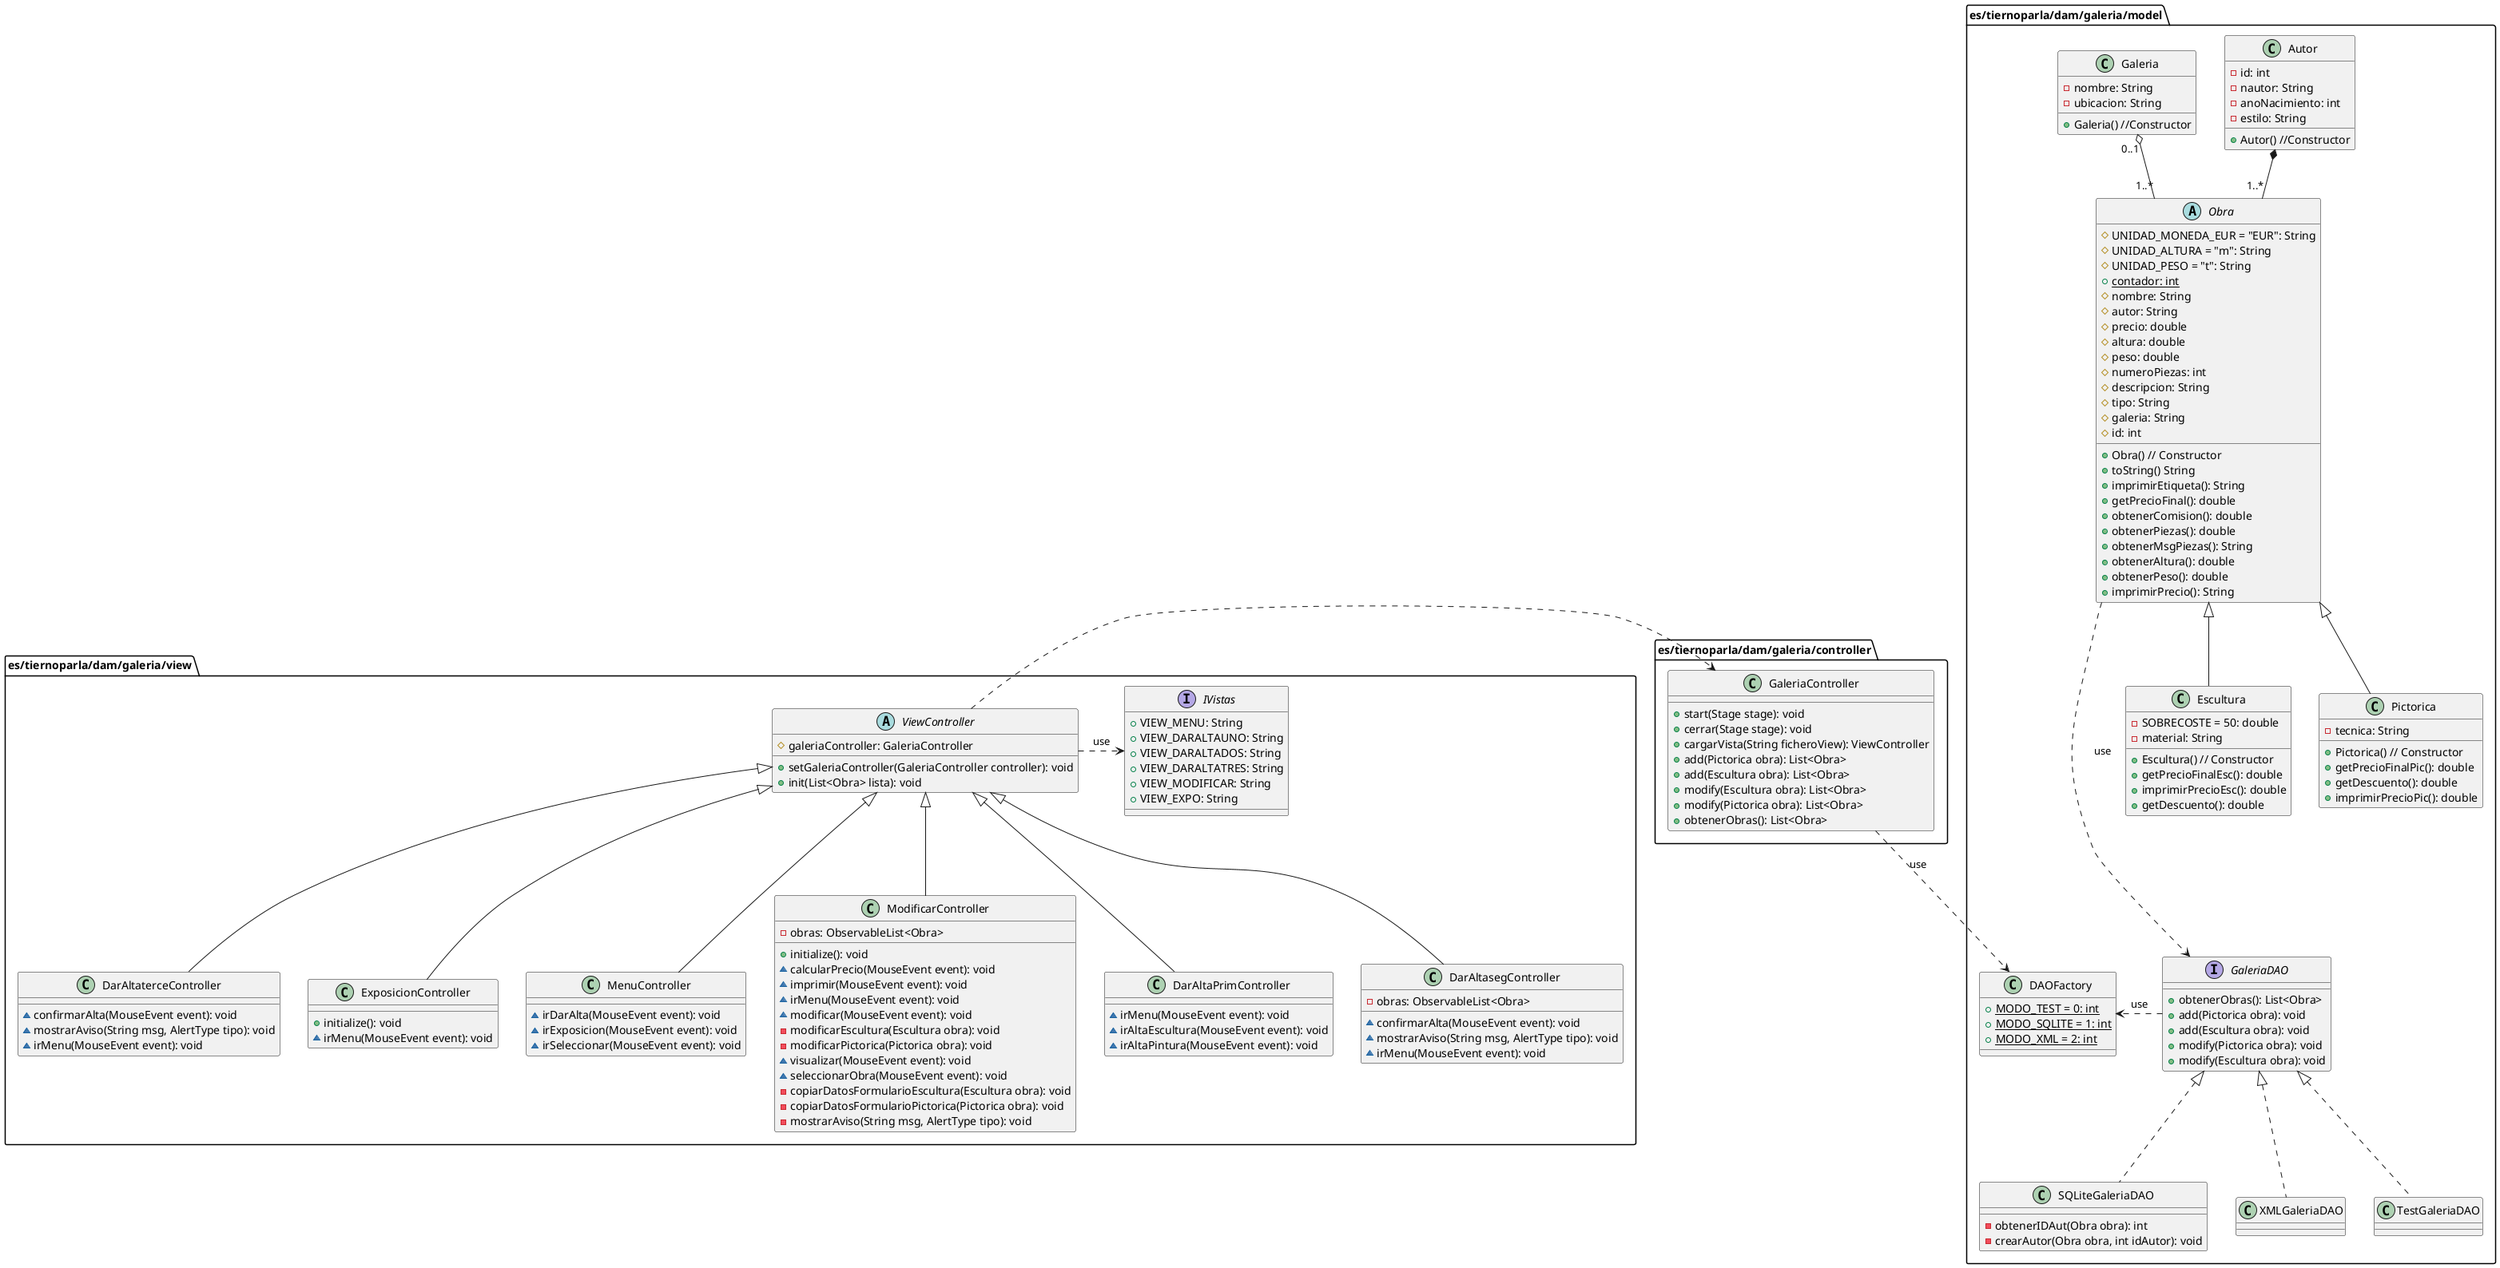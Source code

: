 @startuml Clases 

package es/tiernoparla/dam/galeria/view{
    
    abstract class ViewController {
        #galeriaController: GaleriaController
        +setGaleriaController(GaleriaController controller): void
        +init(List<Obra> lista): void
    }

    class DarAltaPrimController extends ViewController {
        ~irMenu(MouseEvent event): void
        ~irAltaEscultura(MouseEvent event): void
        ~irAltaPintura(MouseEvent event): void
    }

    class DarAltasegController extends ViewController {
        -obras: ObservableList<Obra> 
        ~confirmarAlta(MouseEvent event): void
        ~mostrarAviso(String msg, AlertType tipo): void
        ~irMenu(MouseEvent event): void
    }

    class DarAltaterceController extends ViewController {
        ~confirmarAlta(MouseEvent event): void
        ~mostrarAviso(String msg, AlertType tipo): void
        ~irMenu(MouseEvent event): void
    }

    class ExposicionController extends ViewController {
        +initialize(): void
        ~irMenu(MouseEvent event): void
    }

    class MenuController extends ViewController {
        ~irDarAlta(MouseEvent event): void
        ~irExposicion(MouseEvent event): void
        ~irSeleccionar(MouseEvent event): void
    }

    class ModificarController extends ViewController {
        -obras: ObservableList<Obra> 
        +initialize(): void 
        ~calcularPrecio(MouseEvent event): void
        ~imprimir(MouseEvent event): void
        ~irMenu(MouseEvent event): void
        ~modificar(MouseEvent event): void
        -modificarEscultura(Escultura obra): void
        -modificarPictorica(Pictorica obra): void
        ~visualizar(MouseEvent event): void
        ~seleccionarObra(MouseEvent event): void
        -copiarDatosFormularioEscultura(Escultura obra): void
        -copiarDatosFormularioPictorica(Pictorica obra): void
        -mostrarAviso(String msg, AlertType tipo): void
    }

    interface IVistas {
        +VIEW_MENU: String
        +VIEW_DARALTAUNO: String
        +VIEW_DARALTADOS: String 
        +VIEW_DARALTATRES: String
        +VIEW_MODIFICAR: String 
        +VIEW_EXPO: String 

    }

    ViewController .> IVistas: use

}



package es/tiernoparla/dam/galeria/controller{

    ViewController .> GaleriaController

    class GaleriaController{
        +start(Stage stage): void
        +cerrar(Stage stage): void
        +cargarVista(String ficheroView): ViewController
        +add(Pictorica obra): List<Obra>
        +add(Escultura obra): List<Obra>
        +modify(Escultura obra): List<Obra>
        +modify(Pictorica obra): List<Obra>
        +obtenerObras(): List<Obra>
    }
}

package es/tiernoparla/dam/galeria/model{

    abstract class Obra {
        #UNIDAD_MONEDA_EUR = "EUR": String
        #UNIDAD_ALTURA = "m": String
        #UNIDAD_PESO = "t": String
        +{static}contador: int
        #nombre: String
        #autor: String
        #precio: double
        #altura: double
        #peso: double
        #numeroPiezas: int
        #descripcion: String 
        #tipo: String
        #galeria: String
        #id: int
        +Obra() // Constructor
        +toString() String
        +imprimirEtiqueta(): String
        +getPrecioFinal(): double
        +obtenerComision(): double
        +obtenerPiezas(): double
        +obtenerMsgPiezas(): String
        +obtenerAltura(): double
        +obtenerPeso(): double
        +imprimirPrecio(): String
    }
    class Escultura extends Obra {
        -SOBRECOSTE = 50: double
        -material: String
        +Escultura() // Constructor
        +getPrecioFinalEsc(): double
        +imprimirPrecioEsc(): double
        +getDescuento(): double
    }
    class Pictorica extends Obra {
        -tecnica: String
        +Pictorica() // Constructor
        +getPrecioFinalPic(): double
        +getDescuento(): double
        +imprimirPrecioPic(): double
    }
    class Autor {
        -id: int
        -nautor: String
        -anoNacimiento: int
        -estilo: String
        +Autor() //Constructor
    }
    class Galeria {
        -nombre: String
        -ubicacion: String
        +Galeria() //Constructor
    }
    interface GaleriaDAO {
        +obtenerObras(): List<Obra> 
        +add(Pictorica obra): void
        +add(Escultura obra): void 
        +modify(Pictorica obra): void 
        +modify(Escultura obra): void 
    }
    class SQLiteGaleriaDAO implements GaleriaDAO {
        -obtenerIDAut(Obra obra): int
        -crearAutor(Obra obra, int idAutor): void
    }
    class XMLGaleriaDAO implements GaleriaDAO {}
    class TestGaleriaDAO implements GaleriaDAO {}
    class DAOFactory{
        +{static}MODO_TEST = 0: int
        +{static}MODO_SQLITE = 1: int
        +{static}MODO_XML = 2: int
    }
}

GaleriaController ..> DAOFactory: use
GaleriaDAO .> DAOFactory: use
Galeria "0..1" o-- "1..*" Obra 
Autor *-- "1..*" Obra 
Obra ...> GaleriaDAO: use

@enduml